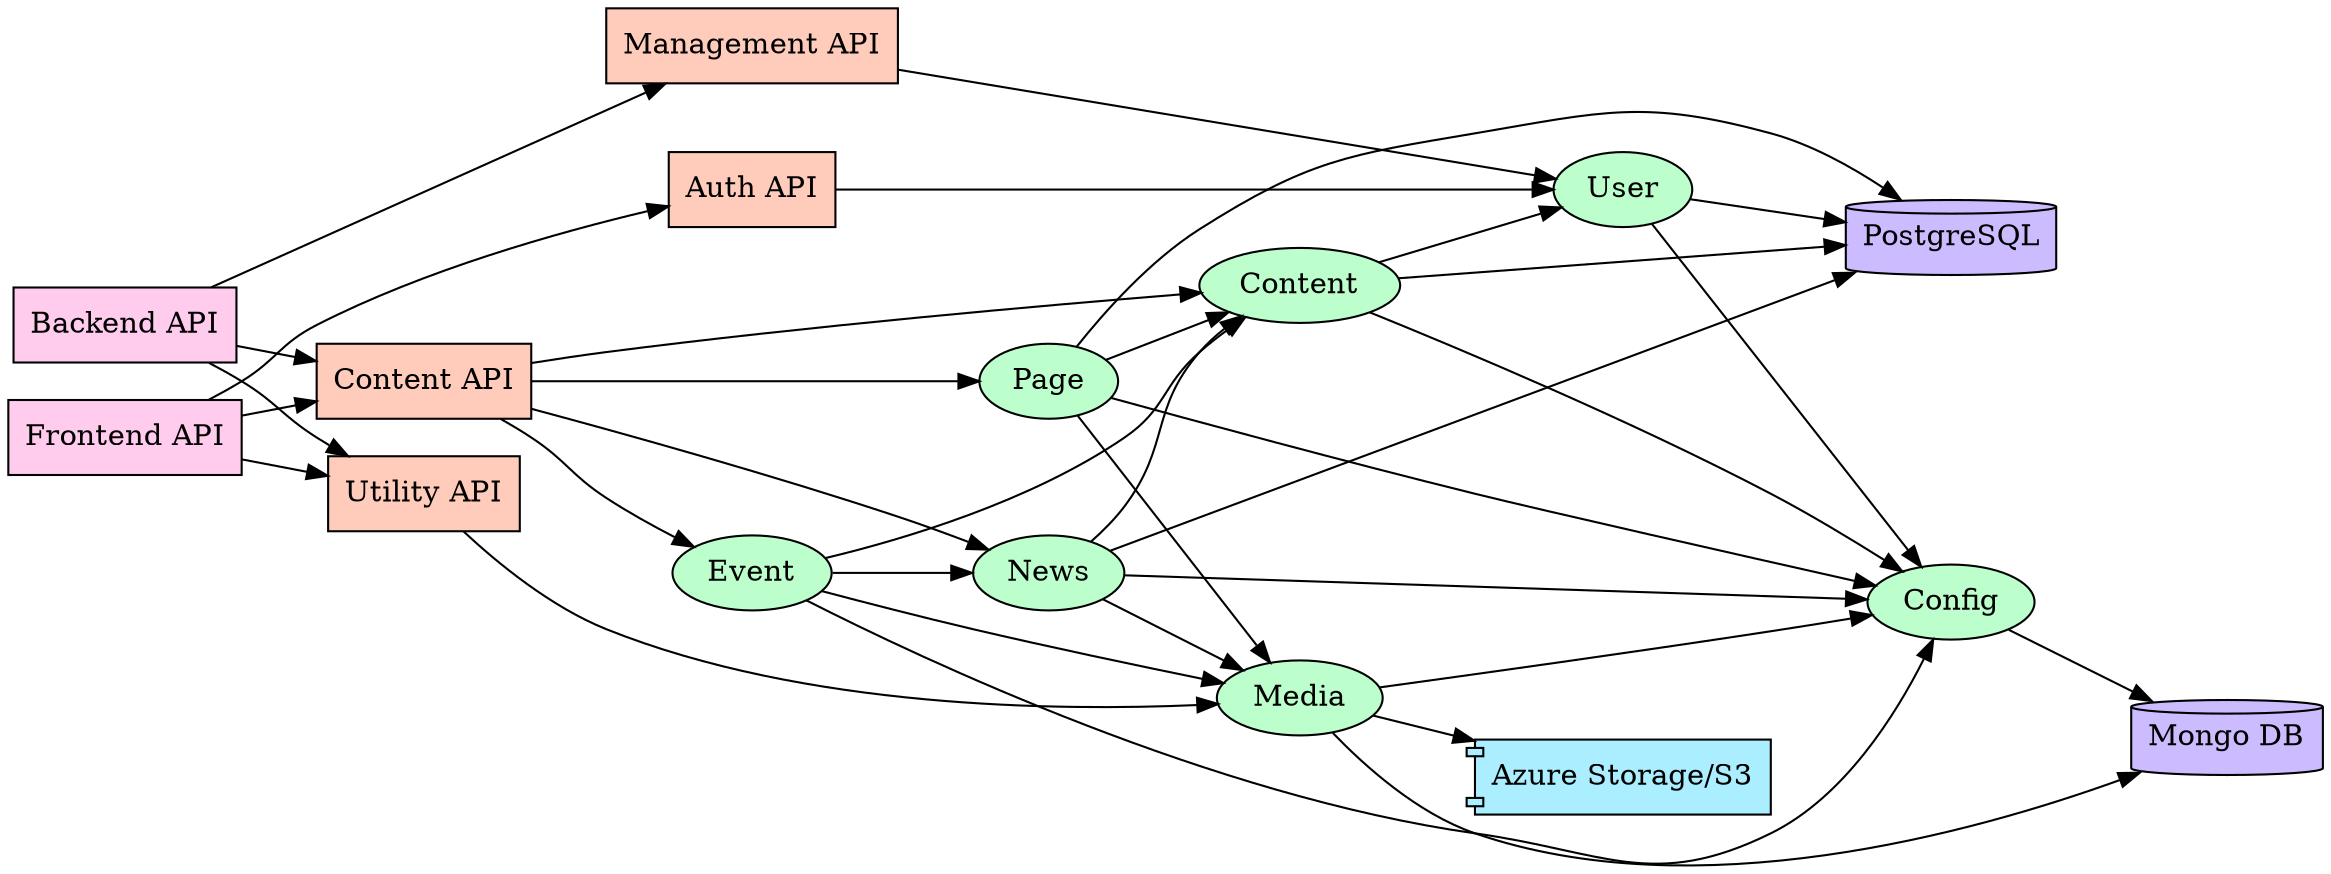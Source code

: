 digraph microservices {
    rankdir=LR;
    
    node[fillcolor="#FFCCBC" style="filled" fontcolor="black" shape=box];
    auth_api[label="Auth API"]; utility_api[label="Utility API"]; content_api[label="Content API"]; manage_api[label="Management API"];
    
    node[fillcolor="#FFCCEE" style="filled" fontcolor="black" shape=box];
    frontend_api[label="Frontend API"]; backend_api[label="Backend API"];
    
    node[fillcolor="#BCFFCC" style="filled" fontcolor="black" shape=ellipse];
    config[label="Config"]; media[label="Media"]; content[label="Content"]; news[label="News"]; page[label="Page"]; user[label="User"]; event[label="Event"];
    
    node[fillcolor="#CCBCFF" style="filled" fontcolor="black" shape=cylinder];
    postgres[label="PostgreSQL"]; mongodb[label="Mongo DB"];
    
    node[fillcolor="#AAEEFF" style="filled" fontcolor="black" shape=component];
    azure_storage[label="Azure Storage/S3"]
    
    
    subgraph api {
    
        content_api -> content
        content_api -> news
        content_api -> page
        content_api -> event
        
        utility_api -> media
        
        auth_api -> user
        
        manage_api -> user
        
        frontend_api -> {content_api, utility_api, auth_api}
        backend_api -> {content_api, utility_api, manage_api}
    }
    
    subgraph repository {
        content -> user
        content -> config
        
        news -> content
        news -> media
        news -> config
        
        page -> content
        page -> media
        page -> config
        
        event -> content
        event -> news
        event -> media
        event -> config
        
        user -> config
        
        media -> config
    }
    
    
    subgraph database {
        content -> postgres;
        media -> mongodb;
        news -> postgres;
        page -> postgres;
        user -> postgres;
        config -> mongodb
    }
    
    subgraph external_systems {
        media -> azure_storage
    }
}